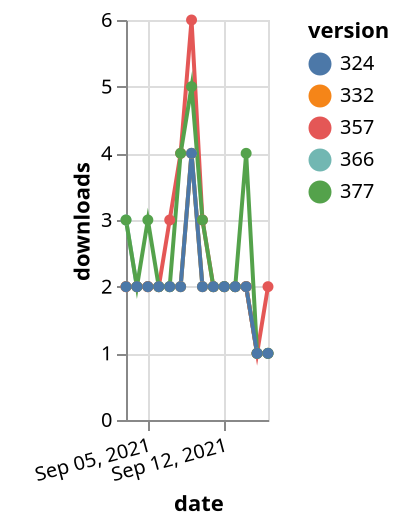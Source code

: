 {"$schema": "https://vega.github.io/schema/vega-lite/v5.json", "description": "A simple bar chart with embedded data.", "data": {"values": [{"date": "2021-09-03", "total": 2299, "delta": 3, "version": "366"}, {"date": "2021-09-04", "total": 2301, "delta": 2, "version": "366"}, {"date": "2021-09-05", "total": 2303, "delta": 2, "version": "366"}, {"date": "2021-09-06", "total": 2305, "delta": 2, "version": "366"}, {"date": "2021-09-07", "total": 2307, "delta": 2, "version": "366"}, {"date": "2021-09-08", "total": 2309, "delta": 2, "version": "366"}, {"date": "2021-09-09", "total": 2313, "delta": 4, "version": "366"}, {"date": "2021-09-10", "total": 2315, "delta": 2, "version": "366"}, {"date": "2021-09-11", "total": 2317, "delta": 2, "version": "366"}, {"date": "2021-09-12", "total": 2319, "delta": 2, "version": "366"}, {"date": "2021-09-13", "total": 2321, "delta": 2, "version": "366"}, {"date": "2021-09-14", "total": 2323, "delta": 2, "version": "366"}, {"date": "2021-09-15", "total": 2324, "delta": 1, "version": "366"}, {"date": "2021-09-16", "total": 2325, "delta": 1, "version": "366"}, {"date": "2021-09-03", "total": 2849, "delta": 2, "version": "357"}, {"date": "2021-09-04", "total": 2851, "delta": 2, "version": "357"}, {"date": "2021-09-05", "total": 2853, "delta": 2, "version": "357"}, {"date": "2021-09-06", "total": 2855, "delta": 2, "version": "357"}, {"date": "2021-09-07", "total": 2858, "delta": 3, "version": "357"}, {"date": "2021-09-08", "total": 2862, "delta": 4, "version": "357"}, {"date": "2021-09-09", "total": 2868, "delta": 6, "version": "357"}, {"date": "2021-09-10", "total": 2871, "delta": 3, "version": "357"}, {"date": "2021-09-11", "total": 2873, "delta": 2, "version": "357"}, {"date": "2021-09-12", "total": 2875, "delta": 2, "version": "357"}, {"date": "2021-09-13", "total": 2877, "delta": 2, "version": "357"}, {"date": "2021-09-14", "total": 2879, "delta": 2, "version": "357"}, {"date": "2021-09-15", "total": 2880, "delta": 1, "version": "357"}, {"date": "2021-09-16", "total": 2882, "delta": 2, "version": "357"}, {"date": "2021-09-03", "total": 2753, "delta": 2, "version": "332"}, {"date": "2021-09-04", "total": 2755, "delta": 2, "version": "332"}, {"date": "2021-09-05", "total": 2757, "delta": 2, "version": "332"}, {"date": "2021-09-06", "total": 2759, "delta": 2, "version": "332"}, {"date": "2021-09-07", "total": 2761, "delta": 2, "version": "332"}, {"date": "2021-09-08", "total": 2763, "delta": 2, "version": "332"}, {"date": "2021-09-09", "total": 2767, "delta": 4, "version": "332"}, {"date": "2021-09-10", "total": 2769, "delta": 2, "version": "332"}, {"date": "2021-09-11", "total": 2771, "delta": 2, "version": "332"}, {"date": "2021-09-12", "total": 2773, "delta": 2, "version": "332"}, {"date": "2021-09-13", "total": 2775, "delta": 2, "version": "332"}, {"date": "2021-09-14", "total": 2777, "delta": 2, "version": "332"}, {"date": "2021-09-15", "total": 2778, "delta": 1, "version": "332"}, {"date": "2021-09-16", "total": 2779, "delta": 1, "version": "332"}, {"date": "2021-09-03", "total": 2106, "delta": 3, "version": "377"}, {"date": "2021-09-04", "total": 2108, "delta": 2, "version": "377"}, {"date": "2021-09-05", "total": 2111, "delta": 3, "version": "377"}, {"date": "2021-09-06", "total": 2113, "delta": 2, "version": "377"}, {"date": "2021-09-07", "total": 2115, "delta": 2, "version": "377"}, {"date": "2021-09-08", "total": 2119, "delta": 4, "version": "377"}, {"date": "2021-09-09", "total": 2124, "delta": 5, "version": "377"}, {"date": "2021-09-10", "total": 2127, "delta": 3, "version": "377"}, {"date": "2021-09-11", "total": 2129, "delta": 2, "version": "377"}, {"date": "2021-09-12", "total": 2131, "delta": 2, "version": "377"}, {"date": "2021-09-13", "total": 2133, "delta": 2, "version": "377"}, {"date": "2021-09-14", "total": 2137, "delta": 4, "version": "377"}, {"date": "2021-09-15", "total": 2138, "delta": 1, "version": "377"}, {"date": "2021-09-16", "total": 2139, "delta": 1, "version": "377"}, {"date": "2021-09-03", "total": 2506, "delta": 2, "version": "324"}, {"date": "2021-09-04", "total": 2508, "delta": 2, "version": "324"}, {"date": "2021-09-05", "total": 2510, "delta": 2, "version": "324"}, {"date": "2021-09-06", "total": 2512, "delta": 2, "version": "324"}, {"date": "2021-09-07", "total": 2514, "delta": 2, "version": "324"}, {"date": "2021-09-08", "total": 2516, "delta": 2, "version": "324"}, {"date": "2021-09-09", "total": 2520, "delta": 4, "version": "324"}, {"date": "2021-09-10", "total": 2522, "delta": 2, "version": "324"}, {"date": "2021-09-11", "total": 2524, "delta": 2, "version": "324"}, {"date": "2021-09-12", "total": 2526, "delta": 2, "version": "324"}, {"date": "2021-09-13", "total": 2528, "delta": 2, "version": "324"}, {"date": "2021-09-14", "total": 2530, "delta": 2, "version": "324"}, {"date": "2021-09-15", "total": 2531, "delta": 1, "version": "324"}, {"date": "2021-09-16", "total": 2532, "delta": 1, "version": "324"}]}, "width": "container", "mark": {"type": "line", "point": {"filled": true}}, "encoding": {"x": {"field": "date", "type": "temporal", "timeUnit": "yearmonthdate", "title": "date", "axis": {"labelAngle": -15}}, "y": {"field": "delta", "type": "quantitative", "title": "downloads"}, "color": {"field": "version", "type": "nominal"}, "tooltip": {"field": "delta"}}}